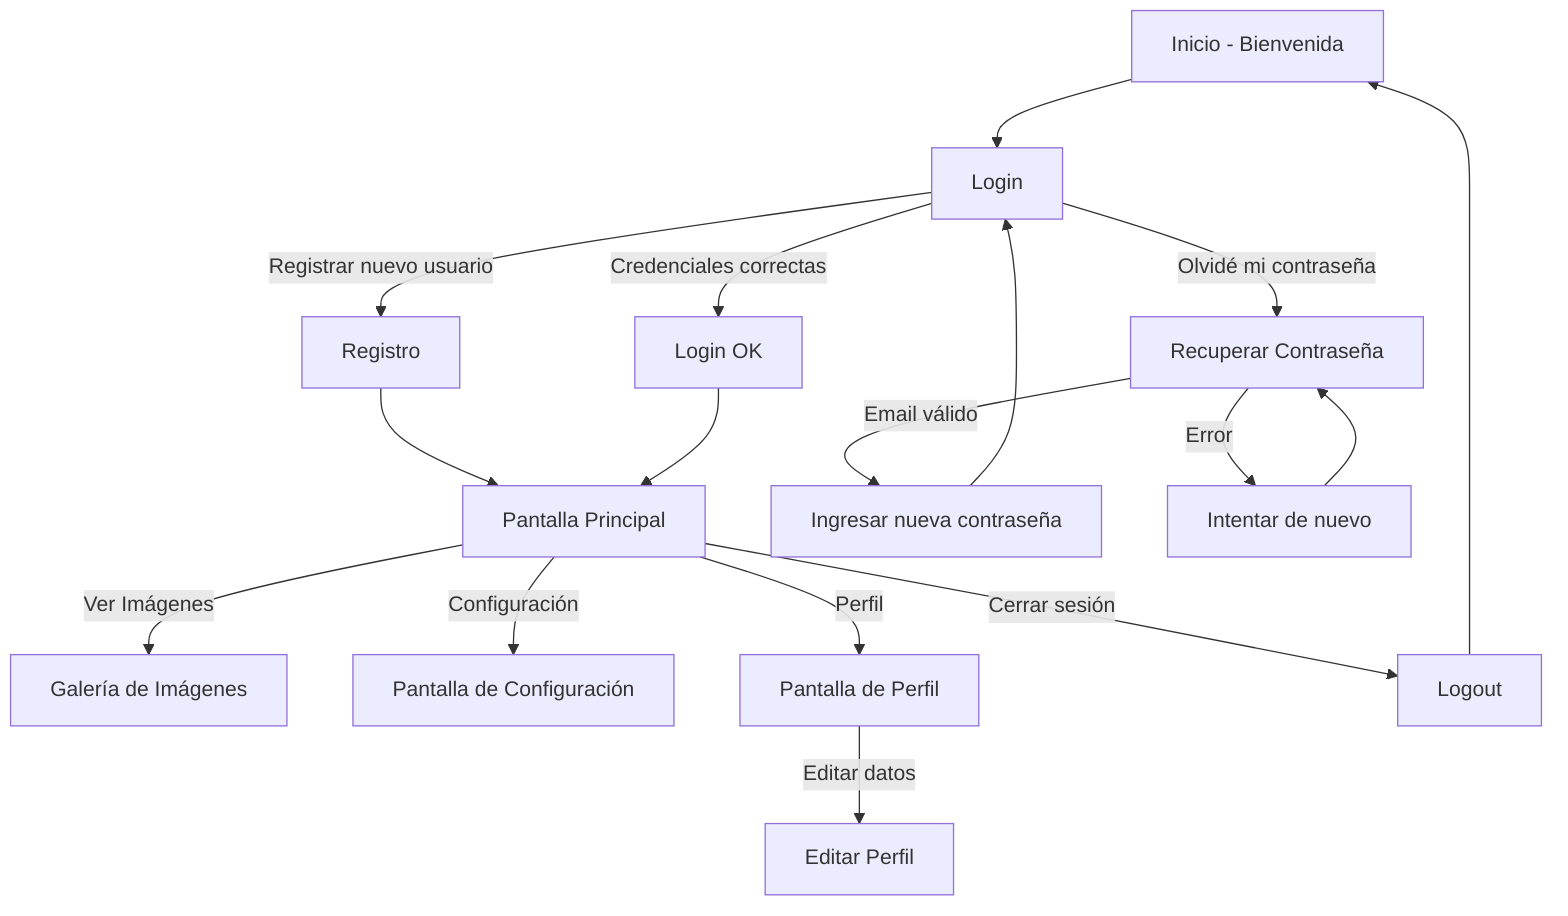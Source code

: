 flowchart TD;
    A["Inicio - Bienvenida"] --> B["Login"];
    B -->|Registrar nuevo usuario| C["Registro"];
    C --> E["Pantalla Principal"];
    B -->|Credenciales correctas| D["Login OK"];
    D --> E["Pantalla Principal"];
    E -->|Ver Imágenes| F["Galería de Imágenes"];
    E -->|Configuración| G["Pantalla de Configuración"];
    E -->|Perfil| H["Pantalla de Perfil"];
    H -->|Editar datos| I["Editar Perfil"];
    E -->|Cerrar sesión| Z["Logout"] --> A;
    B -->|Olvidé mi contraseña| J["Recuperar Contraseña"];
    J -->|Email válido| K["Ingresar nueva contraseña"] --> B;
    J -->|Error| L["Intentar de nuevo"] --> J;